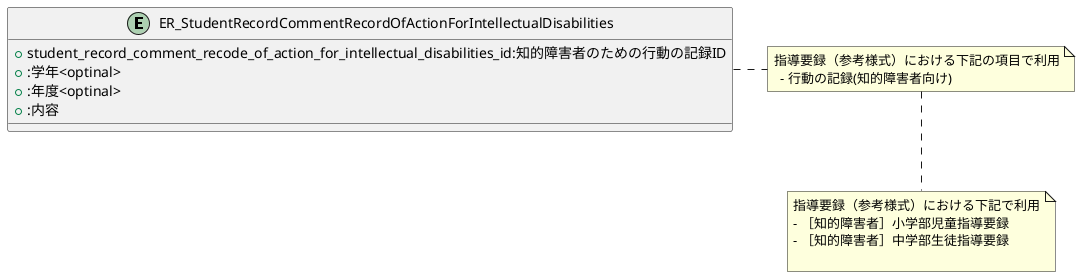 @startuml

entity "ER_StudentRecordCommentRecordOfActionForIntellectualDisabilities"{
    + student_record_comment_recode_of_action_for_intellectual_disabilities_id:知的障害者のための行動の記録ID
    + :学年<optinal>
    + :年度<optinal>
    + :内容
}

note right
指導要録（参考様式）における下記の項目で利用
  - 行動の記録(知的障害者向け)
end note

note bottom
指導要録（参考様式）における下記で利用
- ［知的障害者］小学部児童指導要録
- ［知的障害者］中学部生徒指導要録

end note

@enduml